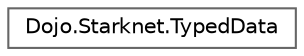 digraph "Graphical Class Hierarchy"
{
 // LATEX_PDF_SIZE
  bgcolor="transparent";
  edge [fontname=Helvetica,fontsize=10,labelfontname=Helvetica,labelfontsize=10];
  node [fontname=Helvetica,fontsize=10,shape=box,height=0.2,width=0.4];
  rankdir="LR";
  Node0 [id="Node000000",label="Dojo.Starknet.TypedData",height=0.2,width=0.4,color="grey40", fillcolor="white", style="filled",URL="$class_dojo_1_1_starknet_1_1_typed_data.html",tooltip=" "];
}
